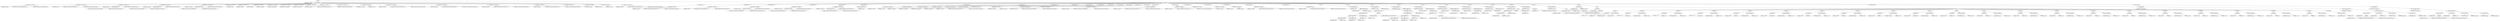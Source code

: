 digraph G {	
ranksep=.25;
	0 [label="MODULE"];
	1 [label="IDENTIFIERS: or1200_lsu"];
	0 -> 1;
	2 [label="VAR_DECLARE_LIST"];
	0 -> 2;
	3 [label="VAR_DECLARE:  INPUT PORT"];
	2 -> 3;
	4 [label="IDENTIFIERS: addrbase"];
	3 -> 4;
	5 [label="NUMBERS: 00000000000000000000000000011111 ()"];
	3 -> 5;
	6 [label="NUMBERS: 00000000000000000000000000000000 ()"];
	3 -> 6;
	7 [label="VAR_DECLARE:  INPUT PORT"];
	2 -> 7;
	8 [label="IDENTIFIERS: addrofs"];
	7 -> 8;
	9 [label="NUMBERS: 00000000000000000000000000011111 ()"];
	7 -> 9;
	10 [label="NUMBERS: 00000000000000000000000000000000 ()"];
	7 -> 10;
	11 [label="VAR_DECLARE:  INPUT PORT"];
	2 -> 11;
	12 [label="IDENTIFIERS: lsu_op"];
	11 -> 12;
	13 [label="BINARY_OPERATION: MIN"];
	11 -> 13;
	14 [label="NUMBERS: 00000000000000000000000000000100 ()"];
	13 -> 14;
	15 [label="NUMBERS: 00000000000000000000000000000001 ()"];
	13 -> 15;
	16 [label="NUMBERS: 00000000000000000000000000000000 ()"];
	11 -> 16;
	17 [label="VAR_DECLARE:  INPUT PORT"];
	2 -> 17;
	18 [label="IDENTIFIERS: lsu_datain"];
	17 -> 18;
	19 [label="BINARY_OPERATION: MIN"];
	17 -> 19;
	20 [label="NUMBERS: 00000000000000000000000000100000 ()"];
	19 -> 20;
	21 [label="NUMBERS: 00000000000000000000000000000001 ()"];
	19 -> 21;
	22 [label="NUMBERS: 00000000000000000000000000000000 ()"];
	17 -> 22;
	23 [label="VAR_DECLARE:  OUTPUT PORT"];
	2 -> 23;
	24 [label="IDENTIFIERS: lsu_dataout"];
	23 -> 24;
	25 [label="BINARY_OPERATION: MIN"];
	23 -> 25;
	26 [label="NUMBERS: 00000000000000000000000000100000 ()"];
	25 -> 26;
	27 [label="NUMBERS: 00000000000000000000000000000001 ()"];
	25 -> 27;
	28 [label="NUMBERS: 00000000000000000000000000000000 ()"];
	23 -> 28;
	29 [label="VAR_DECLARE:  OUTPUT PORT"];
	2 -> 29;
	30 [label="IDENTIFIERS: lsu_stall"];
	29 -> 30;
	31 [label="VAR_DECLARE:  OUTPUT PORT"];
	2 -> 31;
	32 [label="IDENTIFIERS: lsu_unstall"];
	31 -> 32;
	33 [label="VAR_DECLARE:  INPUT PORT"];
	2 -> 33;
	34 [label="IDENTIFIERS: du_stall"];
	33 -> 34;
	35 [label="VAR_DECLARE:  OUTPUT PORT"];
	2 -> 35;
	36 [label="IDENTIFIERS: except_align"];
	35 -> 36;
	37 [label="VAR_DECLARE:  OUTPUT PORT"];
	2 -> 37;
	38 [label="IDENTIFIERS: except_dtlbmiss"];
	37 -> 38;
	39 [label="VAR_DECLARE:  OUTPUT PORT"];
	2 -> 39;
	40 [label="IDENTIFIERS: except_dmmufault"];
	39 -> 40;
	41 [label="VAR_DECLARE:  OUTPUT PORT"];
	2 -> 41;
	42 [label="IDENTIFIERS: except_dbuserr"];
	41 -> 42;
	43 [label="VAR_DECLARE:  OUTPUT PORT"];
	2 -> 43;
	44 [label="IDENTIFIERS: dcpu_adr_o"];
	43 -> 44;
	45 [label="NUMBERS: 00000000000000000000000000011111 ()"];
	43 -> 45;
	46 [label="NUMBERS: 00000000000000000000000000000000 ()"];
	43 -> 46;
	47 [label="VAR_DECLARE:  OUTPUT PORT"];
	2 -> 47;
	48 [label="IDENTIFIERS: dcpu_cycstb_o"];
	47 -> 48;
	49 [label="VAR_DECLARE:  OUTPUT PORT"];
	2 -> 49;
	50 [label="IDENTIFIERS: dcpu_we_o"];
	49 -> 50;
	51 [label="VAR_DECLARE:  OUTPUT PORT"];
	2 -> 51;
	52 [label="IDENTIFIERS: dcpu_sel_o"];
	51 -> 52;
	53 [label="NUMBERS: 00000000000000000000000000000011 ()"];
	51 -> 53;
	54 [label="NUMBERS: 00000000000000000000000000000000 ()"];
	51 -> 54;
	55 [label="VAR_DECLARE:  OUTPUT PORT"];
	2 -> 55;
	56 [label="IDENTIFIERS: dcpu_tag_o"];
	55 -> 56;
	57 [label="NUMBERS: 00000000000000000000000000000011 ()"];
	55 -> 57;
	58 [label="NUMBERS: 00000000000000000000000000000000 ()"];
	55 -> 58;
	59 [label="VAR_DECLARE:  OUTPUT PORT"];
	2 -> 59;
	60 [label="IDENTIFIERS: dcpu_dat_o"];
	59 -> 60;
	61 [label="NUMBERS: 00000000000000000000000000011111 ()"];
	59 -> 61;
	62 [label="NUMBERS: 00000000000000000000000000000000 ()"];
	59 -> 62;
	63 [label="VAR_DECLARE:  INPUT PORT"];
	2 -> 63;
	64 [label="IDENTIFIERS: dcpu_dat_i"];
	63 -> 64;
	65 [label="NUMBERS: 00000000000000000000000000011111 ()"];
	63 -> 65;
	66 [label="NUMBERS: 00000000000000000000000000000000 ()"];
	63 -> 66;
	67 [label="VAR_DECLARE:  INPUT PORT"];
	2 -> 67;
	68 [label="IDENTIFIERS: dcpu_ack_i"];
	67 -> 68;
	69 [label="VAR_DECLARE:  INPUT PORT"];
	2 -> 69;
	70 [label="IDENTIFIERS: dcpu_rty_i"];
	69 -> 70;
	71 [label="VAR_DECLARE:  INPUT PORT"];
	2 -> 71;
	72 [label="IDENTIFIERS: dcpu_err_i"];
	71 -> 72;
	73 [label="VAR_DECLARE:  INPUT PORT"];
	2 -> 73;
	74 [label="IDENTIFIERS: dcpu_tag_i"];
	73 -> 74;
	75 [label="NUMBERS: 00000000000000000000000000000011 ()"];
	73 -> 75;
	76 [label="NUMBERS: 00000000000000000000000000000000 ()"];
	73 -> 76;
	77 [label="MODULE_ITEMS"];
	0 -> 77;
	78 [label="VAR_DECLARE_LIST"];
	77 -> 78;
	79 [label="VAR_DECLARE:  INPUT PORT"];
	78 -> 79;
	80 [label="IDENTIFIERS: addrbase"];
	79 -> 80;
	81 [label="NUMBERS: 00000000000000000000000000011111 ()"];
	79 -> 81;
	82 [label="NUMBERS: 00000000000000000000000000000000 ()"];
	79 -> 82;
	83 [label="VAR_DECLARE_LIST"];
	77 -> 83;
	84 [label="VAR_DECLARE:  INPUT PORT"];
	83 -> 84;
	85 [label="IDENTIFIERS: addrofs"];
	84 -> 85;
	86 [label="NUMBERS: 00000000000000000000000000011111 ()"];
	84 -> 86;
	87 [label="NUMBERS: 00000000000000000000000000000000 ()"];
	84 -> 87;
	88 [label="VAR_DECLARE_LIST"];
	77 -> 88;
	89 [label="VAR_DECLARE:  INPUT PORT"];
	88 -> 89;
	90 [label="IDENTIFIERS: lsu_op"];
	89 -> 90;
	91 [label="BINARY_OPERATION: MIN"];
	89 -> 91;
	92 [label="NUMBERS: 00000000000000000000000000000100 ()"];
	91 -> 92;
	93 [label="NUMBERS: 00000000000000000000000000000001 ()"];
	91 -> 93;
	94 [label="NUMBERS: 00000000000000000000000000000000 ()"];
	89 -> 94;
	95 [label="VAR_DECLARE_LIST"];
	77 -> 95;
	96 [label="VAR_DECLARE:  INPUT PORT"];
	95 -> 96;
	97 [label="IDENTIFIERS: lsu_datain"];
	96 -> 97;
	98 [label="BINARY_OPERATION: MIN"];
	96 -> 98;
	99 [label="NUMBERS: 00000000000000000000000000100000 ()"];
	98 -> 99;
	100 [label="NUMBERS: 00000000000000000000000000000001 ()"];
	98 -> 100;
	101 [label="NUMBERS: 00000000000000000000000000000000 ()"];
	96 -> 101;
	102 [label="VAR_DECLARE_LIST"];
	77 -> 102;
	103 [label="VAR_DECLARE:  OUTPUT PORT"];
	102 -> 103;
	104 [label="IDENTIFIERS: lsu_dataout"];
	103 -> 104;
	105 [label="BINARY_OPERATION: MIN"];
	103 -> 105;
	106 [label="NUMBERS: 00000000000000000000000000100000 ()"];
	105 -> 106;
	107 [label="NUMBERS: 00000000000000000000000000000001 ()"];
	105 -> 107;
	108 [label="NUMBERS: 00000000000000000000000000000000 ()"];
	103 -> 108;
	109 [label="VAR_DECLARE_LIST"];
	77 -> 109;
	110 [label="VAR_DECLARE:  OUTPUT PORT"];
	109 -> 110;
	111 [label="IDENTIFIERS: lsu_stall"];
	110 -> 111;
	112 [label="VAR_DECLARE_LIST"];
	77 -> 112;
	113 [label="VAR_DECLARE:  OUTPUT PORT"];
	112 -> 113;
	114 [label="IDENTIFIERS: lsu_unstall"];
	113 -> 114;
	115 [label="VAR_DECLARE_LIST"];
	77 -> 115;
	116 [label="VAR_DECLARE:  INPUT PORT"];
	115 -> 116;
	117 [label="IDENTIFIERS: du_stall"];
	116 -> 117;
	118 [label="VAR_DECLARE_LIST"];
	77 -> 118;
	119 [label="VAR_DECLARE:  OUTPUT PORT"];
	118 -> 119;
	120 [label="IDENTIFIERS: except_align"];
	119 -> 120;
	121 [label="VAR_DECLARE_LIST"];
	77 -> 121;
	122 [label="VAR_DECLARE:  OUTPUT PORT"];
	121 -> 122;
	123 [label="IDENTIFIERS: except_dtlbmiss"];
	122 -> 123;
	124 [label="VAR_DECLARE_LIST"];
	77 -> 124;
	125 [label="VAR_DECLARE:  OUTPUT PORT"];
	124 -> 125;
	126 [label="IDENTIFIERS: except_dmmufault"];
	125 -> 126;
	127 [label="VAR_DECLARE_LIST"];
	77 -> 127;
	128 [label="VAR_DECLARE:  OUTPUT PORT"];
	127 -> 128;
	129 [label="IDENTIFIERS: except_dbuserr"];
	128 -> 129;
	130 [label="VAR_DECLARE_LIST"];
	77 -> 130;
	131 [label="VAR_DECLARE:  OUTPUT PORT"];
	130 -> 131;
	132 [label="IDENTIFIERS: dcpu_adr_o"];
	131 -> 132;
	133 [label="NUMBERS: 00000000000000000000000000011111 ()"];
	131 -> 133;
	134 [label="NUMBERS: 00000000000000000000000000000000 ()"];
	131 -> 134;
	135 [label="VAR_DECLARE_LIST"];
	77 -> 135;
	136 [label="VAR_DECLARE:  OUTPUT PORT"];
	135 -> 136;
	137 [label="IDENTIFIERS: dcpu_cycstb_o"];
	136 -> 137;
	138 [label="VAR_DECLARE_LIST"];
	77 -> 138;
	139 [label="VAR_DECLARE:  OUTPUT PORT"];
	138 -> 139;
	140 [label="IDENTIFIERS: dcpu_we_o"];
	139 -> 140;
	141 [label="VAR_DECLARE_LIST"];
	77 -> 141;
	142 [label="VAR_DECLARE:  OUTPUT PORT"];
	141 -> 142;
	143 [label="IDENTIFIERS: dcpu_sel_o"];
	142 -> 143;
	144 [label="NUMBERS: 00000000000000000000000000000011 ()"];
	142 -> 144;
	145 [label="NUMBERS: 00000000000000000000000000000000 ()"];
	142 -> 145;
	146 [label="VAR_DECLARE_LIST"];
	77 -> 146;
	147 [label="VAR_DECLARE:  OUTPUT PORT"];
	146 -> 147;
	148 [label="IDENTIFIERS: dcpu_tag_o"];
	147 -> 148;
	149 [label="NUMBERS: 00000000000000000000000000000011 ()"];
	147 -> 149;
	150 [label="NUMBERS: 00000000000000000000000000000000 ()"];
	147 -> 150;
	151 [label="VAR_DECLARE_LIST"];
	77 -> 151;
	152 [label="VAR_DECLARE:  OUTPUT PORT"];
	151 -> 152;
	153 [label="IDENTIFIERS: dcpu_dat_o"];
	152 -> 153;
	154 [label="NUMBERS: 00000000000000000000000000011111 ()"];
	152 -> 154;
	155 [label="NUMBERS: 00000000000000000000000000000000 ()"];
	152 -> 155;
	156 [label="VAR_DECLARE_LIST"];
	77 -> 156;
	157 [label="VAR_DECLARE:  INPUT PORT"];
	156 -> 157;
	158 [label="IDENTIFIERS: dcpu_dat_i"];
	157 -> 158;
	159 [label="NUMBERS: 00000000000000000000000000011111 ()"];
	157 -> 159;
	160 [label="NUMBERS: 00000000000000000000000000000000 ()"];
	157 -> 160;
	161 [label="VAR_DECLARE_LIST"];
	77 -> 161;
	162 [label="VAR_DECLARE:  INPUT PORT"];
	161 -> 162;
	163 [label="IDENTIFIERS: dcpu_ack_i"];
	162 -> 163;
	164 [label="VAR_DECLARE_LIST"];
	77 -> 164;
	165 [label="VAR_DECLARE:  INPUT PORT"];
	164 -> 165;
	166 [label="IDENTIFIERS: dcpu_rty_i"];
	165 -> 166;
	167 [label="VAR_DECLARE_LIST"];
	77 -> 167;
	168 [label="VAR_DECLARE:  INPUT PORT"];
	167 -> 168;
	169 [label="IDENTIFIERS: dcpu_err_i"];
	168 -> 169;
	170 [label="VAR_DECLARE_LIST"];
	77 -> 170;
	171 [label="VAR_DECLARE:  INPUT PORT"];
	170 -> 171;
	172 [label="IDENTIFIERS: dcpu_tag_i"];
	171 -> 172;
	173 [label="NUMBERS: 00000000000000000000000000000011 ()"];
	171 -> 173;
	174 [label="NUMBERS: 00000000000000000000000000000000 ()"];
	171 -> 174;
	175 [label="VAR_DECLARE_LIST"];
	77 -> 175;
	176 [label="VAR_DECLARE:  REG"];
	175 -> 176;
	177 [label="IDENTIFIERS: dcpu_sel_o"];
	176 -> 177;
	178 [label="NUMBERS: 00000000000000000000000000000011 ()"];
	176 -> 178;
	179 [label="NUMBERS: 00000000000000000000000000000000 ()"];
	176 -> 179;
	180 [label="ASSIGN"];
	77 -> 180;
	181 [label="BLOCKING_STATEMENT"];
	180 -> 181;
	182 [label="IDENTIFIERS: lsu_stall"];
	181 -> 182;
	183 [label="BINARY_OPERATION: bAND"];
	181 -> 183;
	184 [label="IDENTIFIERS: dcpu_rty_i"];
	183 -> 184;
	185 [label="IDENTIFIERS: dcpu_cycstb_o"];
	183 -> 185;
	186 [label="ASSIGN"];
	77 -> 186;
	187 [label="BLOCKING_STATEMENT"];
	186 -> 187;
	188 [label="IDENTIFIERS: lsu_unstall"];
	187 -> 188;
	189 [label="IDENTIFIERS: dcpu_ack_i"];
	187 -> 189;
	190 [label="ASSIGN"];
	77 -> 190;
	191 [label="BLOCKING_STATEMENT"];
	190 -> 191;
	192 [label="IDENTIFIERS: except_align"];
	191 -> 192;
	193 [label="BINARY_OPERATION: bOR"];
	191 -> 193;
	194 [label="BINARY_OPERATION: bAND"];
	193 -> 194;
	195 [label="BINARY_OPERATION: bOR"];
	194 -> 195;
	196 [label="BINARY_OPERATION: bOR"];
	195 -> 196;
	197 [label="BINARY_OPERATION: lEQ"];
	196 -> 197;
	198 [label="IDENTIFIERS: lsu_op"];
	197 -> 198;
	199 [label="NUMBERS: 1100 ()"];
	197 -> 199;
	200 [label="BINARY_OPERATION: lEQ"];
	196 -> 200;
	201 [label="IDENTIFIERS: lsu_op"];
	200 -> 201;
	202 [label="NUMBERS: 0100 ()"];
	200 -> 202;
	203 [label="BINARY_OPERATION: lEQ"];
	195 -> 203;
	204 [label="IDENTIFIERS: lsu_op"];
	203 -> 204;
	205 [label="NUMBERS: 0101 ()"];
	203 -> 205;
	206 [label="ARRAY_REF"];
	194 -> 206;
	207 [label="IDENTIFIERS: dcpu_adr_o"];
	206 -> 207;
	208 [label="NUMBERS: 00000000000000000000000000000000 ()"];
	206 -> 208;
	209 [label="BINARY_OPERATION: bAND"];
	193 -> 209;
	210 [label="BINARY_OPERATION: bOR"];
	209 -> 210;
	211 [label="BINARY_OPERATION: bOR"];
	210 -> 211;
	212 [label="BINARY_OPERATION: lEQ"];
	211 -> 212;
	213 [label="IDENTIFIERS: lsu_op"];
	212 -> 213;
	214 [label="NUMBERS: 1110 ()"];
	212 -> 214;
	215 [label="BINARY_OPERATION: lEQ"];
	211 -> 215;
	216 [label="IDENTIFIERS: lsu_op"];
	215 -> 216;
	217 [label="NUMBERS: 0110 ()"];
	215 -> 217;
	218 [label="BINARY_OPERATION: lEQ"];
	210 -> 218;
	219 [label="IDENTIFIERS: lsu_op"];
	218 -> 219;
	220 [label="NUMBERS: 0111 ()"];
	218 -> 220;
	221 [label="UNARY_OPERATION: bOR"];
	209 -> 221;
	222 [label="RANGE_REF"];
	221 -> 222;
	223 [label="IDENTIFIERS: dcpu_adr_o"];
	222 -> 223;
	224 [label="NUMBERS: 00000000000000000000000000000001 ()"];
	222 -> 224;
	225 [label="NUMBERS: 00000000000000000000000000000000 ()"];
	222 -> 225;
	226 [label="ASSIGN"];
	77 -> 226;
	227 [label="BLOCKING_STATEMENT"];
	226 -> 227;
	228 [label="IDENTIFIERS: except_dtlbmiss"];
	227 -> 228;
	229 [label="BINARY_OPERATION: bAND"];
	227 -> 229;
	230 [label="IDENTIFIERS: dcpu_err_i"];
	229 -> 230;
	231 [label="BINARY_OPERATION: lEQ"];
	229 -> 231;
	232 [label="IDENTIFIERS: dcpu_tag_i"];
	231 -> 232;
	233 [label="NUMBERS: 1101 ()"];
	231 -> 233;
	234 [label="ASSIGN"];
	77 -> 234;
	235 [label="BLOCKING_STATEMENT"];
	234 -> 235;
	236 [label="IDENTIFIERS: except_dmmufault"];
	235 -> 236;
	237 [label="BINARY_OPERATION: bAND"];
	235 -> 237;
	238 [label="IDENTIFIERS: dcpu_err_i"];
	237 -> 238;
	239 [label="BINARY_OPERATION: lEQ"];
	237 -> 239;
	240 [label="IDENTIFIERS: dcpu_tag_i"];
	239 -> 240;
	241 [label="NUMBERS: 1100 ()"];
	239 -> 241;
	242 [label="ASSIGN"];
	77 -> 242;
	243 [label="BLOCKING_STATEMENT"];
	242 -> 243;
	244 [label="IDENTIFIERS: except_dbuserr"];
	243 -> 244;
	245 [label="BINARY_OPERATION: bAND"];
	243 -> 245;
	246 [label="IDENTIFIERS: dcpu_err_i"];
	245 -> 246;
	247 [label="BINARY_OPERATION: lEQ"];
	245 -> 247;
	248 [label="IDENTIFIERS: dcpu_tag_i"];
	247 -> 248;
	249 [label="NUMBERS: 1011 ()"];
	247 -> 249;
	250 [label="ASSIGN"];
	77 -> 250;
	251 [label="BLOCKING_STATEMENT"];
	250 -> 251;
	252 [label="IDENTIFIERS: dcpu_adr_o"];
	251 -> 252;
	253 [label="BINARY_OPERATION: ADD"];
	251 -> 253;
	254 [label="IDENTIFIERS: addrbase"];
	253 -> 254;
	255 [label="IDENTIFIERS: addrofs"];
	253 -> 255;
	256 [label="ASSIGN"];
	77 -> 256;
	257 [label="BLOCKING_STATEMENT"];
	256 -> 257;
	258 [label="IDENTIFIERS: dcpu_cycstb_o"];
	257 -> 258;
	259 [label="IF_Q"];
	257 -> 259;
	260 [label="BINARY_OPERATION: bOR"];
	259 -> 260;
	261 [label="BINARY_OPERATION: bOR"];
	260 -> 261;
	262 [label="IDENTIFIERS: du_stall"];
	261 -> 262;
	263 [label="IDENTIFIERS: lsu_unstall"];
	261 -> 263;
	264 [label="IDENTIFIERS: except_align"];
	260 -> 264;
	265 [label="NUMBERS: 0 ()"];
	259 -> 265;
	266 [label="UNARY_OPERATION: bOR"];
	259 -> 266;
	267 [label="IDENTIFIERS: lsu_op"];
	266 -> 267;
	268 [label="ASSIGN"];
	77 -> 268;
	269 [label="BLOCKING_STATEMENT"];
	268 -> 269;
	270 [label="IDENTIFIERS: dcpu_we_o"];
	269 -> 270;
	271 [label="ARRAY_REF"];
	269 -> 271;
	272 [label="IDENTIFIERS: lsu_op"];
	271 -> 272;
	273 [label="NUMBERS: 00000000000000000000000000000011 ()"];
	271 -> 273;
	274 [label="ASSIGN"];
	77 -> 274;
	275 [label="BLOCKING_STATEMENT"];
	274 -> 275;
	276 [label="IDENTIFIERS: dcpu_tag_o"];
	275 -> 276;
	277 [label="IF_Q"];
	275 -> 277;
	278 [label="IDENTIFIERS: dcpu_cycstb_o"];
	277 -> 278;
	279 [label="NUMBERS: 0001 ()"];
	277 -> 279;
	280 [label="NUMBERS: 0000 ()"];
	277 -> 280;
	281 [label="ALWAYS"];
	77 -> 281;
	282 [label="DELAY_CONTROL"];
	281 -> 282;
	283 [label="IDENTIFIERS: lsu_op"];
	282 -> 283;
	284 [label="IDENTIFIERS: dcpu_adr_o"];
	282 -> 284;
	285 [label="CASE"];
	281 -> 285;
	286 [label="CONCATENATE"];
	285 -> 286;
	287 [label="IDENTIFIERS: lsu_op"];
	286 -> 287;
	288 [label="RANGE_REF"];
	286 -> 288;
	289 [label="IDENTIFIERS: dcpu_adr_o"];
	288 -> 289;
	290 [label="NUMBERS: 00000000000000000000000000000001 ()"];
	288 -> 290;
	291 [label="NUMBERS: 00000000000000000000000000000000 ()"];
	288 -> 291;
	292 [label="CASE_LIST"];
	285 -> 292;
	293 [label="CASE_ITEM"];
	292 -> 293;
	294 [label="CONCATENATE"];
	293 -> 294;
	295 [label="NUMBERS: 1010 (
)"];
	294 -> 295;
	296 [label="NUMBERS: 00 ()"];
	294 -> 296;
	297 [label="BLOCKING_STATEMENT"];
	293 -> 297;
	298 [label="IDENTIFIERS: dcpu_sel_o"];
	297 -> 298;
	299 [label="NUMBERS: 1000 ()"];
	297 -> 299;
	300 [label="CASE_ITEM"];
	292 -> 300;
	301 [label="CONCATENATE"];
	300 -> 301;
	302 [label="NUMBERS: 1010 (
)"];
	301 -> 302;
	303 [label="NUMBERS: 01 ()"];
	301 -> 303;
	304 [label="BLOCKING_STATEMENT"];
	300 -> 304;
	305 [label="IDENTIFIERS: dcpu_sel_o"];
	304 -> 305;
	306 [label="NUMBERS: 0100 ()"];
	304 -> 306;
	307 [label="CASE_ITEM"];
	292 -> 307;
	308 [label="CONCATENATE"];
	307 -> 308;
	309 [label="NUMBERS: 1010 (
)"];
	308 -> 309;
	310 [label="NUMBERS: 10 ()"];
	308 -> 310;
	311 [label="BLOCKING_STATEMENT"];
	307 -> 311;
	312 [label="IDENTIFIERS: dcpu_sel_o"];
	311 -> 312;
	313 [label="NUMBERS: 0010 ()"];
	311 -> 313;
	314 [label="CASE_ITEM"];
	292 -> 314;
	315 [label="CONCATENATE"];
	314 -> 315;
	316 [label="NUMBERS: 1010 (
)"];
	315 -> 316;
	317 [label="NUMBERS: 11 ()"];
	315 -> 317;
	318 [label="BLOCKING_STATEMENT"];
	314 -> 318;
	319 [label="IDENTIFIERS: dcpu_sel_o"];
	318 -> 319;
	320 [label="NUMBERS: 0001 ()"];
	318 -> 320;
	321 [label="CASE_ITEM"];
	292 -> 321;
	322 [label="CONCATENATE"];
	321 -> 322;
	323 [label="NUMBERS: 1100 ()"];
	322 -> 323;
	324 [label="NUMBERS: 00 ()"];
	322 -> 324;
	325 [label="BLOCKING_STATEMENT"];
	321 -> 325;
	326 [label="IDENTIFIERS: dcpu_sel_o"];
	325 -> 326;
	327 [label="NUMBERS: 1100 ()"];
	325 -> 327;
	328 [label="CASE_ITEM"];
	292 -> 328;
	329 [label="CONCATENATE"];
	328 -> 329;
	330 [label="NUMBERS: 1100 ()"];
	329 -> 330;
	331 [label="NUMBERS: 10 ()"];
	329 -> 331;
	332 [label="BLOCKING_STATEMENT"];
	328 -> 332;
	333 [label="IDENTIFIERS: dcpu_sel_o"];
	332 -> 333;
	334 [label="NUMBERS: 0011 ()"];
	332 -> 334;
	335 [label="CASE_ITEM"];
	292 -> 335;
	336 [label="CONCATENATE"];
	335 -> 336;
	337 [label="NUMBERS: 1110 ()"];
	336 -> 337;
	338 [label="NUMBERS: 00 ()"];
	336 -> 338;
	339 [label="BLOCKING_STATEMENT"];
	335 -> 339;
	340 [label="IDENTIFIERS: dcpu_sel_o"];
	339 -> 340;
	341 [label="NUMBERS: 1111 ()"];
	339 -> 341;
	342 [label="CASE_ITEM"];
	292 -> 342;
	343 [label="CONCATENATE"];
	342 -> 343;
	344 [label="NUMBERS: 0010 ()"];
	343 -> 344;
	345 [label="NUMBERS: 00 ()"];
	343 -> 345;
	346 [label="BLOCKING_STATEMENT"];
	342 -> 346;
	347 [label="IDENTIFIERS: dcpu_sel_o"];
	346 -> 347;
	348 [label="NUMBERS: 1000 ()"];
	346 -> 348;
	349 [label="CASE_ITEM"];
	292 -> 349;
	350 [label="CONCATENATE"];
	349 -> 350;
	351 [label="NUMBERS: 0011 ()"];
	350 -> 351;
	352 [label="NUMBERS: 00 ()"];
	350 -> 352;
	353 [label="BLOCKING_STATEMENT"];
	349 -> 353;
	354 [label="IDENTIFIERS: dcpu_sel_o"];
	353 -> 354;
	355 [label="NUMBERS: 1000 ()"];
	353 -> 355;
	356 [label="CASE_ITEM"];
	292 -> 356;
	357 [label="CONCATENATE"];
	356 -> 357;
	358 [label="NUMBERS: 0010 ()"];
	357 -> 358;
	359 [label="NUMBERS: 01 ()"];
	357 -> 359;
	360 [label="BLOCKING_STATEMENT"];
	356 -> 360;
	361 [label="IDENTIFIERS: dcpu_sel_o"];
	360 -> 361;
	362 [label="NUMBERS: 0100 ()"];
	360 -> 362;
	363 [label="CASE_ITEM"];
	292 -> 363;
	364 [label="CONCATENATE"];
	363 -> 364;
	365 [label="NUMBERS: 0011 ()"];
	364 -> 365;
	366 [label="NUMBERS: 01 ()"];
	364 -> 366;
	367 [label="BLOCKING_STATEMENT"];
	363 -> 367;
	368 [label="IDENTIFIERS: dcpu_sel_o"];
	367 -> 368;
	369 [label="NUMBERS: 0100 ()"];
	367 -> 369;
	370 [label="CASE_ITEM"];
	292 -> 370;
	371 [label="CONCATENATE"];
	370 -> 371;
	372 [label="NUMBERS: 0010 ()"];
	371 -> 372;
	373 [label="NUMBERS: 10 ()"];
	371 -> 373;
	374 [label="BLOCKING_STATEMENT"];
	370 -> 374;
	375 [label="IDENTIFIERS: dcpu_sel_o"];
	374 -> 375;
	376 [label="NUMBERS: 0010 ()"];
	374 -> 376;
	377 [label="CASE_ITEM"];
	292 -> 377;
	378 [label="CONCATENATE"];
	377 -> 378;
	379 [label="NUMBERS: 0011 ()"];
	378 -> 379;
	380 [label="NUMBERS: 10 ()"];
	378 -> 380;
	381 [label="BLOCKING_STATEMENT"];
	377 -> 381;
	382 [label="IDENTIFIERS: dcpu_sel_o"];
	381 -> 382;
	383 [label="NUMBERS: 0010 ()"];
	381 -> 383;
	384 [label="CASE_ITEM"];
	292 -> 384;
	385 [label="CONCATENATE"];
	384 -> 385;
	386 [label="NUMBERS: 0010 ()"];
	385 -> 386;
	387 [label="NUMBERS: 11 ()"];
	385 -> 387;
	388 [label="BLOCKING_STATEMENT"];
	384 -> 388;
	389 [label="IDENTIFIERS: dcpu_sel_o"];
	388 -> 389;
	390 [label="NUMBERS: 0001 ()"];
	388 -> 390;
	391 [label="CASE_ITEM"];
	292 -> 391;
	392 [label="CONCATENATE"];
	391 -> 392;
	393 [label="NUMBERS: 0011 ()"];
	392 -> 393;
	394 [label="NUMBERS: 11 ()"];
	392 -> 394;
	395 [label="BLOCKING_STATEMENT"];
	391 -> 395;
	396 [label="IDENTIFIERS: dcpu_sel_o"];
	395 -> 396;
	397 [label="NUMBERS: 0001 ()"];
	395 -> 397;
	398 [label="CASE_ITEM"];
	292 -> 398;
	399 [label="CONCATENATE"];
	398 -> 399;
	400 [label="NUMBERS: 0100 ()"];
	399 -> 400;
	401 [label="NUMBERS: 00 ()"];
	399 -> 401;
	402 [label="BLOCKING_STATEMENT"];
	398 -> 402;
	403 [label="IDENTIFIERS: dcpu_sel_o"];
	402 -> 403;
	404 [label="NUMBERS: 1100 ()"];
	402 -> 404;
	405 [label="CASE_ITEM"];
	292 -> 405;
	406 [label="CONCATENATE"];
	405 -> 406;
	407 [label="NUMBERS: 0101 ()"];
	406 -> 407;
	408 [label="NUMBERS: 00 ()"];
	406 -> 408;
	409 [label="BLOCKING_STATEMENT"];
	405 -> 409;
	410 [label="IDENTIFIERS: dcpu_sel_o"];
	409 -> 410;
	411 [label="NUMBERS: 1100 ()"];
	409 -> 411;
	412 [label="CASE_ITEM"];
	292 -> 412;
	413 [label="CONCATENATE"];
	412 -> 413;
	414 [label="NUMBERS: 0100 ()"];
	413 -> 414;
	415 [label="NUMBERS: 10 ()"];
	413 -> 415;
	416 [label="BLOCKING_STATEMENT"];
	412 -> 416;
	417 [label="IDENTIFIERS: dcpu_sel_o"];
	416 -> 417;
	418 [label="NUMBERS: 0011 ()"];
	416 -> 418;
	419 [label="CASE_ITEM"];
	292 -> 419;
	420 [label="CONCATENATE"];
	419 -> 420;
	421 [label="NUMBERS: 0101 ()"];
	420 -> 421;
	422 [label="NUMBERS: 10 ()"];
	420 -> 422;
	423 [label="BLOCKING_STATEMENT"];
	419 -> 423;
	424 [label="IDENTIFIERS: dcpu_sel_o"];
	423 -> 424;
	425 [label="NUMBERS: 0011 ()"];
	423 -> 425;
	426 [label="CASE_ITEM"];
	292 -> 426;
	427 [label="CONCATENATE"];
	426 -> 427;
	428 [label="NUMBERS: 0110 ()"];
	427 -> 428;
	429 [label="NUMBERS: 00 ()"];
	427 -> 429;
	430 [label="BLOCKING_STATEMENT"];
	426 -> 430;
	431 [label="IDENTIFIERS: dcpu_sel_o"];
	430 -> 431;
	432 [label="NUMBERS: 1111 ()"];
	430 -> 432;
	433 [label="CASE_ITEM"];
	292 -> 433;
	434 [label="CONCATENATE"];
	433 -> 434;
	435 [label="NUMBERS: 1111 ()"];
	434 -> 435;
	436 [label="NUMBERS: 00 ()"];
	434 -> 436;
	437 [label="BLOCKING_STATEMENT"];
	433 -> 437;
	438 [label="IDENTIFIERS: dcpu_sel_o"];
	437 -> 438;
	439 [label="NUMBERS: 1111 ()"];
	437 -> 439;
	440 [label="CASE_DEFAULT"];
	292 -> 440;
	441 [label="BLOCKING_STATEMENT"];
	440 -> 441;
	442 [label="IDENTIFIERS: dcpu_sel_o"];
	441 -> 442;
	443 [label="NUMBERS: 0000 ()"];
	441 -> 443;
	444 [label="MODULE_INSTANCE"];
	77 -> 444;
	445 [label="MODULE_INSTANCE"];
	444 -> 445;
	446 [label="IDENTIFIERS: or1200_mem2reg"];
	445 -> 446;
	447 [label="MODULE_NAMED_INSTANCE"];
	445 -> 447;
	448 [label="IDENTIFIERS: or1200_mem2reg"];
	447 -> 448;
	449 [label="MODULE_CONNECT_LIST"];
	447 -> 449;
	450 [label="MODULE_CONNECT"];
	449 -> 450;
	451 [label="IDENTIFIERS: addr"];
	450 -> 451;
	452 [label="RANGE_REF"];
	450 -> 452;
	453 [label="IDENTIFIERS: dcpu_adr_o"];
	452 -> 453;
	454 [label="NUMBERS: 00000000000000000000000000000001 ()"];
	452 -> 454;
	455 [label="NUMBERS: 00000000000000000000000000000000 ()"];
	452 -> 455;
	456 [label="MODULE_CONNECT"];
	449 -> 456;
	457 [label="IDENTIFIERS: lsu_op"];
	456 -> 457;
	458 [label="IDENTIFIERS: lsu_op"];
	456 -> 458;
	459 [label="MODULE_CONNECT"];
	449 -> 459;
	460 [label="IDENTIFIERS: memdata"];
	459 -> 460;
	461 [label="IDENTIFIERS: dcpu_dat_i"];
	459 -> 461;
	462 [label="MODULE_CONNECT"];
	449 -> 462;
	463 [label="IDENTIFIERS: regdata"];
	462 -> 463;
	464 [label="IDENTIFIERS: lsu_dataout"];
	462 -> 464;
	465 [label="MODULE_INSTANCE"];
	77 -> 465;
	466 [label="MODULE_INSTANCE"];
	465 -> 466;
	467 [label="IDENTIFIERS: or1200_reg2mem"];
	466 -> 467;
	468 [label="MODULE_NAMED_INSTANCE"];
	466 -> 468;
	469 [label="IDENTIFIERS: or1200_reg2mem"];
	468 -> 469;
	470 [label="MODULE_CONNECT_LIST"];
	468 -> 470;
	471 [label="MODULE_CONNECT"];
	470 -> 471;
	472 [label="IDENTIFIERS: addr"];
	471 -> 472;
	473 [label="RANGE_REF"];
	471 -> 473;
	474 [label="IDENTIFIERS: dcpu_adr_o"];
	473 -> 474;
	475 [label="NUMBERS: 00000000000000000000000000000001 ()"];
	473 -> 475;
	476 [label="NUMBERS: 00000000000000000000000000000000 ()"];
	473 -> 476;
	477 [label="MODULE_CONNECT"];
	470 -> 477;
	478 [label="IDENTIFIERS: lsu_op"];
	477 -> 478;
	479 [label="IDENTIFIERS: lsu_op"];
	477 -> 479;
	480 [label="MODULE_CONNECT"];
	470 -> 480;
	481 [label="IDENTIFIERS: regdata"];
	480 -> 481;
	482 [label="IDENTIFIERS: lsu_datain"];
	480 -> 482;
	483 [label="MODULE_CONNECT"];
	470 -> 483;
	484 [label="IDENTIFIERS: memdata"];
	483 -> 484;
	485 [label="IDENTIFIERS: dcpu_dat_o"];
	483 -> 485;
}
